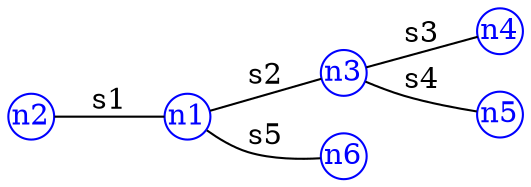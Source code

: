 Digraph G{
    node [shape=circle, fontcolor=Blue, color=Blue, width=0.3, fixedsize=true]; // use box for everything
    edge [arrowhead=none, splines=false];

    rankdir=LR;
    n2 -> n1 [label="s1"];
    n1 -> n3 [label="s2"];
    n3 -> n4 [label="s3"];
    n3 -> n5 [label="s4"];
    n1 -> n6 [label="s5"];
}

